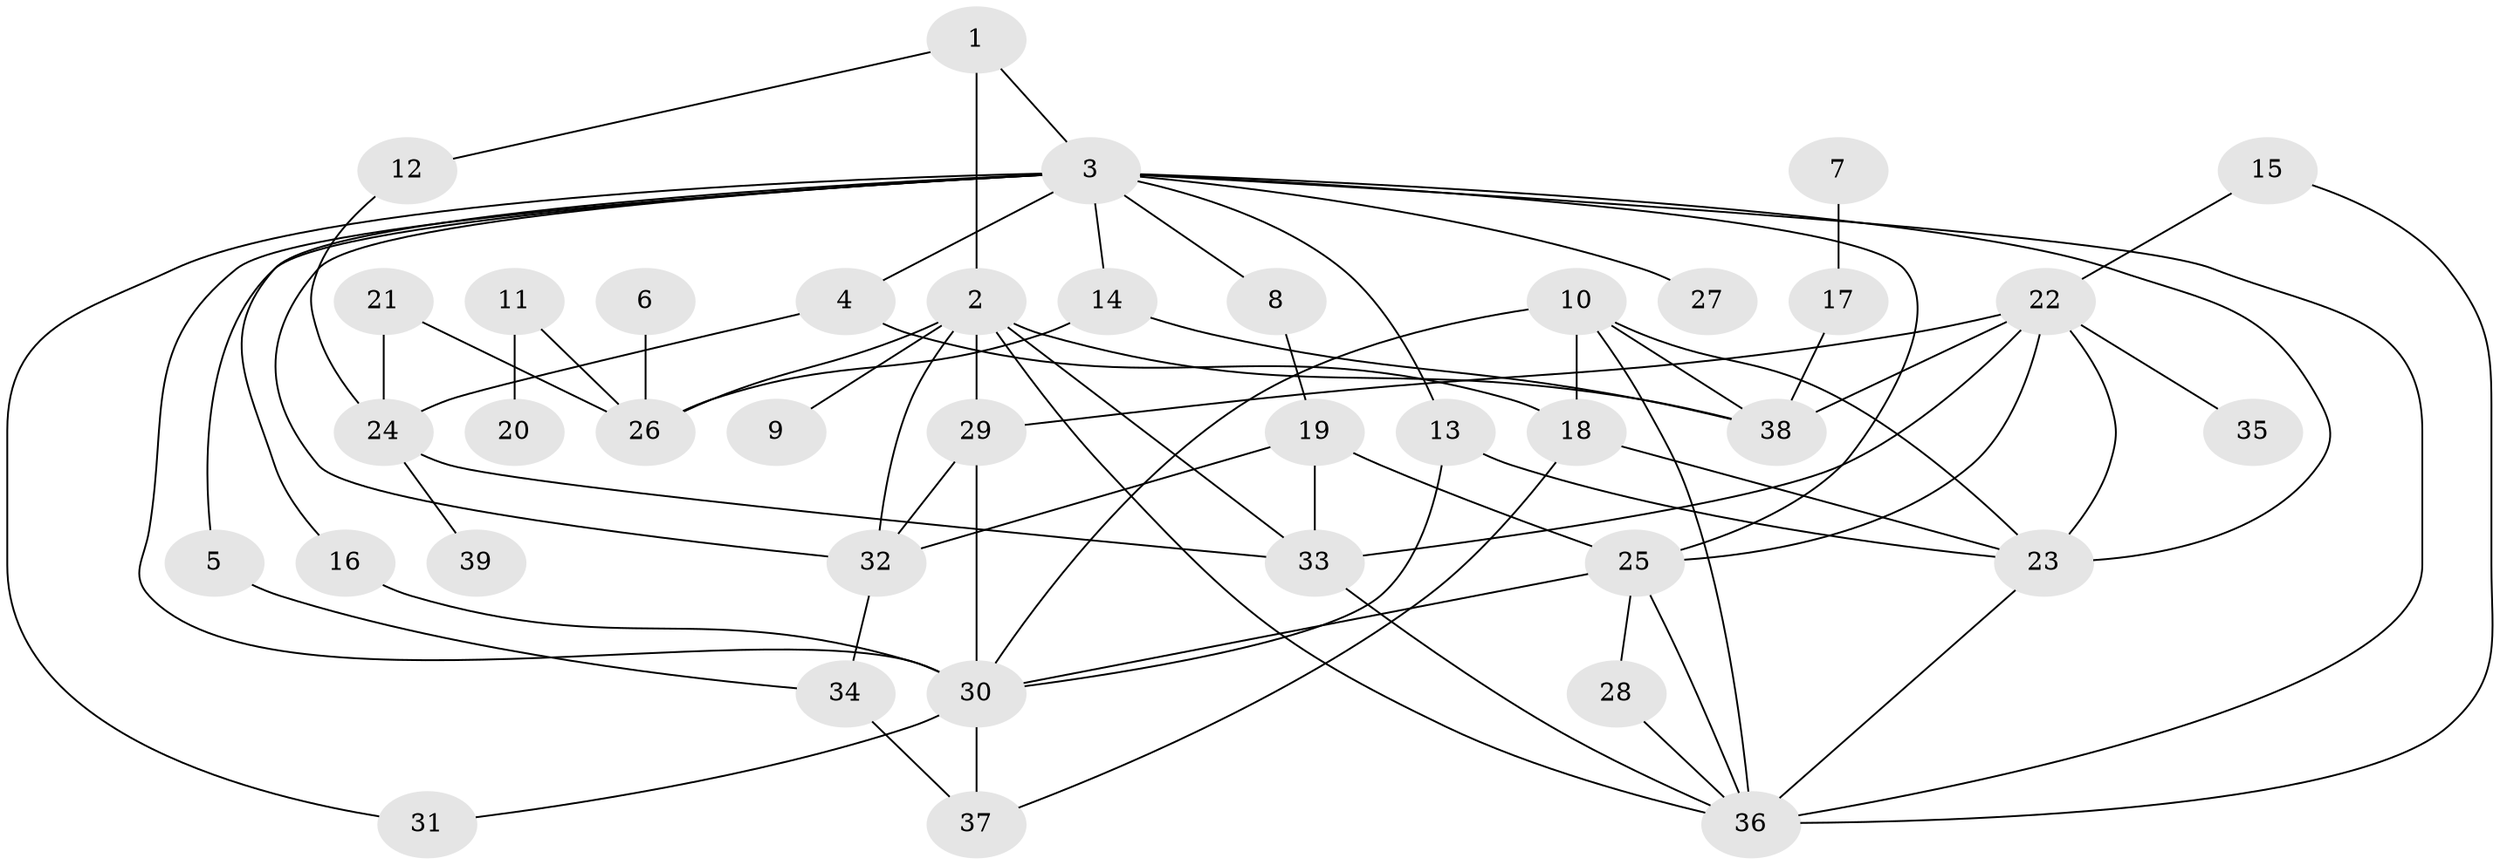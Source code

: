 // original degree distribution, {7: 0.012987012987012988, 3: 0.24675324675324675, 5: 0.11688311688311688, 2: 0.2727272727272727, 4: 0.07792207792207792, 6: 0.03896103896103896, 9: 0.012987012987012988, 1: 0.2077922077922078, 8: 0.012987012987012988}
// Generated by graph-tools (version 1.1) at 2025/49/03/09/25 03:49:26]
// undirected, 39 vertices, 72 edges
graph export_dot {
graph [start="1"]
  node [color=gray90,style=filled];
  1;
  2;
  3;
  4;
  5;
  6;
  7;
  8;
  9;
  10;
  11;
  12;
  13;
  14;
  15;
  16;
  17;
  18;
  19;
  20;
  21;
  22;
  23;
  24;
  25;
  26;
  27;
  28;
  29;
  30;
  31;
  32;
  33;
  34;
  35;
  36;
  37;
  38;
  39;
  1 -- 2 [weight=1.0];
  1 -- 3 [weight=1.0];
  1 -- 12 [weight=1.0];
  2 -- 9 [weight=1.0];
  2 -- 26 [weight=1.0];
  2 -- 29 [weight=2.0];
  2 -- 32 [weight=1.0];
  2 -- 33 [weight=1.0];
  2 -- 36 [weight=1.0];
  2 -- 38 [weight=1.0];
  3 -- 4 [weight=1.0];
  3 -- 5 [weight=1.0];
  3 -- 8 [weight=1.0];
  3 -- 13 [weight=1.0];
  3 -- 14 [weight=1.0];
  3 -- 16 [weight=1.0];
  3 -- 23 [weight=1.0];
  3 -- 25 [weight=1.0];
  3 -- 27 [weight=1.0];
  3 -- 30 [weight=1.0];
  3 -- 31 [weight=1.0];
  3 -- 32 [weight=1.0];
  3 -- 36 [weight=1.0];
  4 -- 18 [weight=1.0];
  4 -- 24 [weight=1.0];
  5 -- 34 [weight=1.0];
  6 -- 26 [weight=1.0];
  7 -- 17 [weight=1.0];
  8 -- 19 [weight=1.0];
  10 -- 18 [weight=1.0];
  10 -- 23 [weight=1.0];
  10 -- 30 [weight=1.0];
  10 -- 36 [weight=1.0];
  10 -- 38 [weight=1.0];
  11 -- 20 [weight=1.0];
  11 -- 26 [weight=1.0];
  12 -- 24 [weight=1.0];
  13 -- 23 [weight=1.0];
  13 -- 30 [weight=1.0];
  14 -- 26 [weight=1.0];
  14 -- 38 [weight=1.0];
  15 -- 22 [weight=1.0];
  15 -- 36 [weight=1.0];
  16 -- 30 [weight=1.0];
  17 -- 38 [weight=1.0];
  18 -- 23 [weight=1.0];
  18 -- 37 [weight=1.0];
  19 -- 25 [weight=1.0];
  19 -- 32 [weight=1.0];
  19 -- 33 [weight=1.0];
  21 -- 24 [weight=1.0];
  21 -- 26 [weight=1.0];
  22 -- 23 [weight=1.0];
  22 -- 25 [weight=1.0];
  22 -- 29 [weight=1.0];
  22 -- 33 [weight=1.0];
  22 -- 35 [weight=1.0];
  22 -- 38 [weight=1.0];
  23 -- 36 [weight=1.0];
  24 -- 33 [weight=1.0];
  24 -- 39 [weight=1.0];
  25 -- 28 [weight=1.0];
  25 -- 30 [weight=1.0];
  25 -- 36 [weight=1.0];
  28 -- 36 [weight=1.0];
  29 -- 30 [weight=1.0];
  29 -- 32 [weight=1.0];
  30 -- 31 [weight=1.0];
  30 -- 37 [weight=1.0];
  32 -- 34 [weight=1.0];
  33 -- 36 [weight=1.0];
  34 -- 37 [weight=1.0];
}
